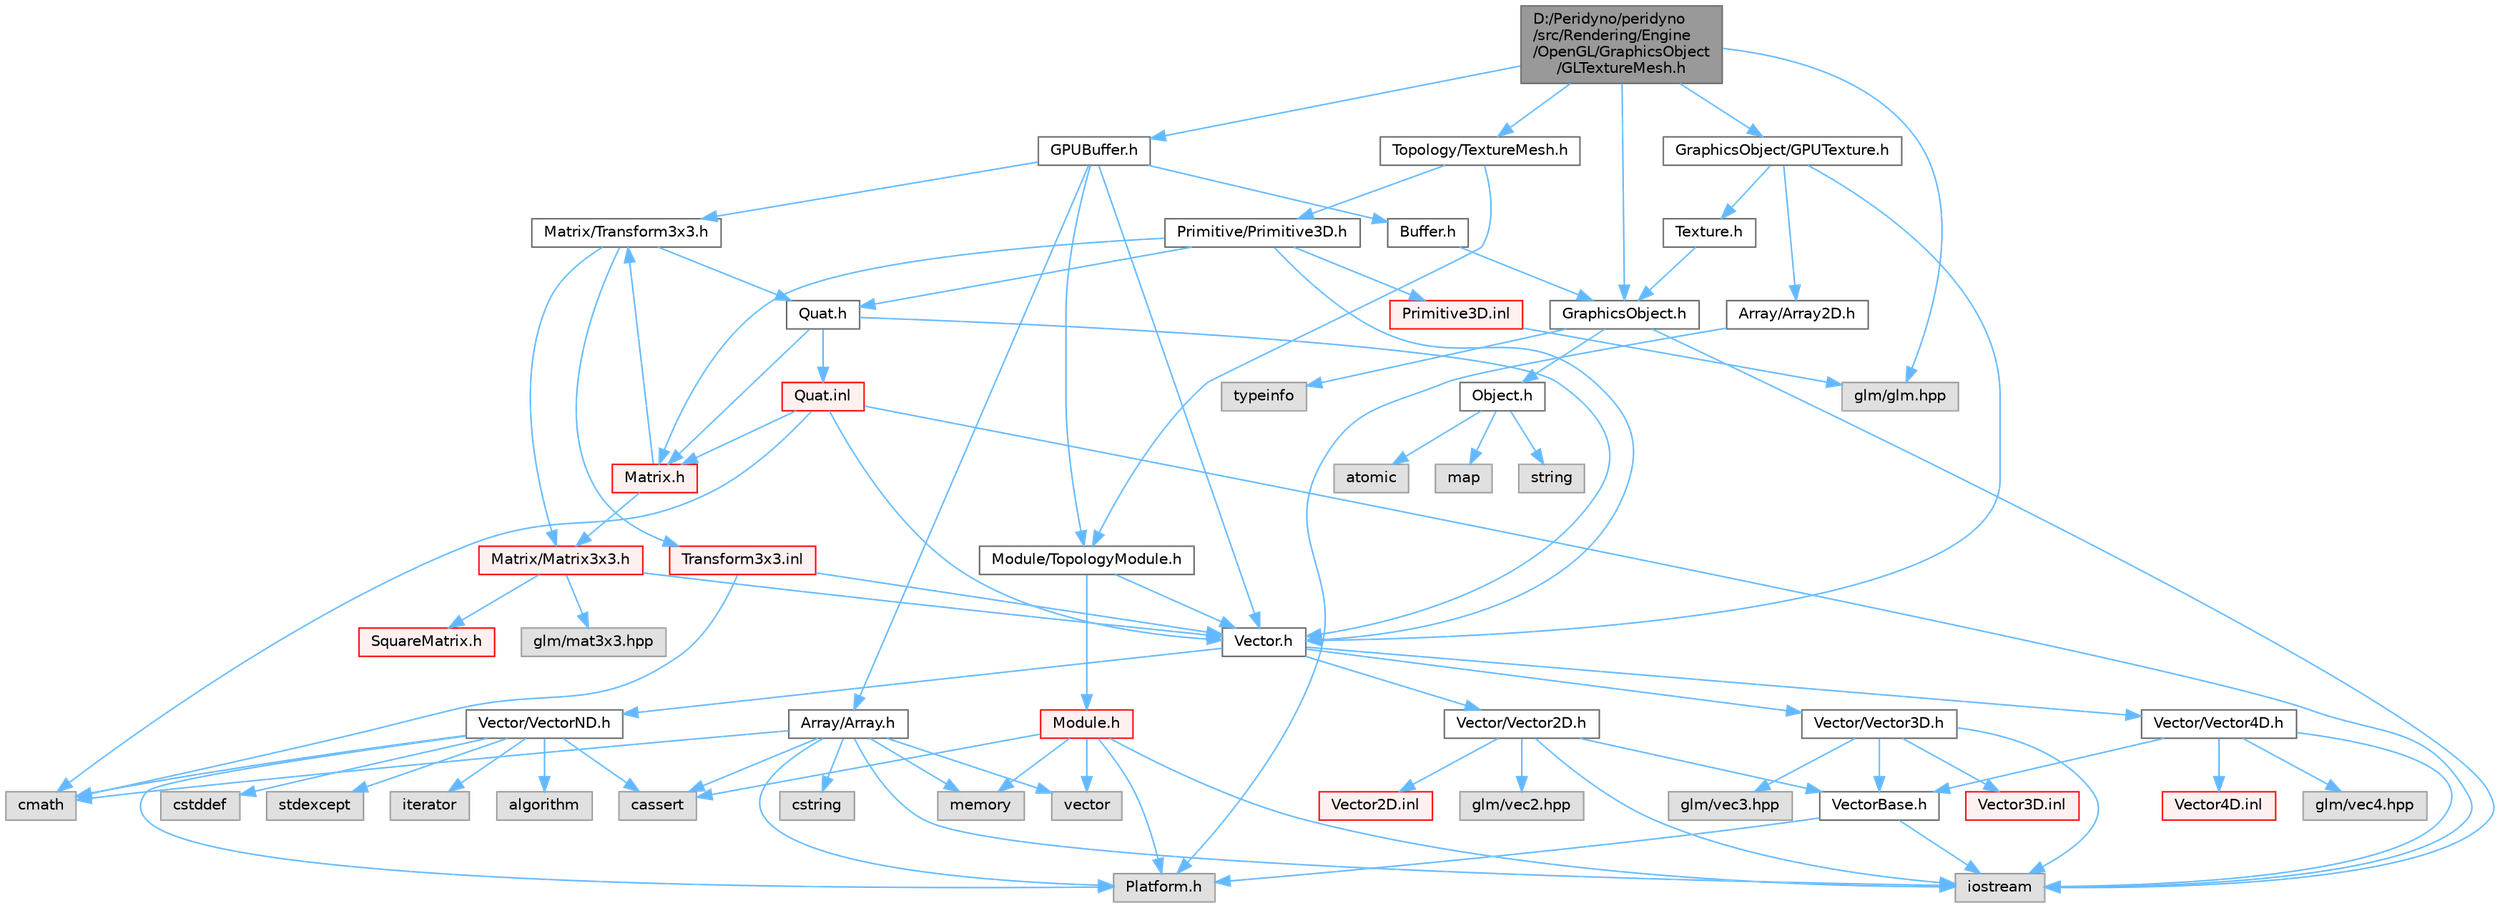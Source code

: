 digraph "D:/Peridyno/peridyno/src/Rendering/Engine/OpenGL/GraphicsObject/GLTextureMesh.h"
{
 // LATEX_PDF_SIZE
  bgcolor="transparent";
  edge [fontname=Helvetica,fontsize=10,labelfontname=Helvetica,labelfontsize=10];
  node [fontname=Helvetica,fontsize=10,shape=box,height=0.2,width=0.4];
  Node1 [id="Node000001",label="D:/Peridyno/peridyno\l/src/Rendering/Engine\l/OpenGL/GraphicsObject\l/GLTextureMesh.h",height=0.2,width=0.4,color="gray40", fillcolor="grey60", style="filled", fontcolor="black",tooltip=" "];
  Node1 -> Node2 [id="edge1_Node000001_Node000002",color="steelblue1",style="solid",tooltip=" "];
  Node2 [id="Node000002",label="GPUBuffer.h",height=0.2,width=0.4,color="grey40", fillcolor="white", style="filled",URL="$_g_p_u_buffer_8h.html",tooltip=" "];
  Node2 -> Node3 [id="edge2_Node000002_Node000003",color="steelblue1",style="solid",tooltip=" "];
  Node3 [id="Node000003",label="Buffer.h",height=0.2,width=0.4,color="grey40", fillcolor="white", style="filled",URL="$_buffer_8h.html",tooltip=" "];
  Node3 -> Node4 [id="edge3_Node000003_Node000004",color="steelblue1",style="solid",tooltip=" "];
  Node4 [id="Node000004",label="GraphicsObject.h",height=0.2,width=0.4,color="grey40", fillcolor="white", style="filled",URL="$_graphics_object_8h.html",tooltip=" "];
  Node4 -> Node5 [id="edge4_Node000004_Node000005",color="steelblue1",style="solid",tooltip=" "];
  Node5 [id="Node000005",label="typeinfo",height=0.2,width=0.4,color="grey60", fillcolor="#E0E0E0", style="filled",tooltip=" "];
  Node4 -> Node6 [id="edge5_Node000004_Node000006",color="steelblue1",style="solid",tooltip=" "];
  Node6 [id="Node000006",label="iostream",height=0.2,width=0.4,color="grey60", fillcolor="#E0E0E0", style="filled",tooltip=" "];
  Node4 -> Node7 [id="edge6_Node000004_Node000007",color="steelblue1",style="solid",tooltip=" "];
  Node7 [id="Node000007",label="Object.h",height=0.2,width=0.4,color="grey40", fillcolor="white", style="filled",URL="$_object_8h.html",tooltip=" "];
  Node7 -> Node8 [id="edge7_Node000007_Node000008",color="steelblue1",style="solid",tooltip=" "];
  Node8 [id="Node000008",label="string",height=0.2,width=0.4,color="grey60", fillcolor="#E0E0E0", style="filled",tooltip=" "];
  Node7 -> Node9 [id="edge8_Node000007_Node000009",color="steelblue1",style="solid",tooltip=" "];
  Node9 [id="Node000009",label="atomic",height=0.2,width=0.4,color="grey60", fillcolor="#E0E0E0", style="filled",tooltip=" "];
  Node7 -> Node10 [id="edge9_Node000007_Node000010",color="steelblue1",style="solid",tooltip=" "];
  Node10 [id="Node000010",label="map",height=0.2,width=0.4,color="grey60", fillcolor="#E0E0E0", style="filled",tooltip=" "];
  Node2 -> Node11 [id="edge10_Node000002_Node000011",color="steelblue1",style="solid",tooltip=" "];
  Node11 [id="Node000011",label="Array/Array.h",height=0.2,width=0.4,color="grey40", fillcolor="white", style="filled",URL="$_array_8h.html",tooltip=" "];
  Node11 -> Node12 [id="edge11_Node000011_Node000012",color="steelblue1",style="solid",tooltip=" "];
  Node12 [id="Node000012",label="Platform.h",height=0.2,width=0.4,color="grey60", fillcolor="#E0E0E0", style="filled",tooltip=" "];
  Node11 -> Node13 [id="edge12_Node000011_Node000013",color="steelblue1",style="solid",tooltip=" "];
  Node13 [id="Node000013",label="cassert",height=0.2,width=0.4,color="grey60", fillcolor="#E0E0E0", style="filled",tooltip=" "];
  Node11 -> Node14 [id="edge13_Node000011_Node000014",color="steelblue1",style="solid",tooltip=" "];
  Node14 [id="Node000014",label="vector",height=0.2,width=0.4,color="grey60", fillcolor="#E0E0E0", style="filled",tooltip=" "];
  Node11 -> Node6 [id="edge14_Node000011_Node000006",color="steelblue1",style="solid",tooltip=" "];
  Node11 -> Node15 [id="edge15_Node000011_Node000015",color="steelblue1",style="solid",tooltip=" "];
  Node15 [id="Node000015",label="cstring",height=0.2,width=0.4,color="grey60", fillcolor="#E0E0E0", style="filled",tooltip=" "];
  Node11 -> Node16 [id="edge16_Node000011_Node000016",color="steelblue1",style="solid",tooltip=" "];
  Node16 [id="Node000016",label="memory",height=0.2,width=0.4,color="grey60", fillcolor="#E0E0E0", style="filled",tooltip=" "];
  Node11 -> Node17 [id="edge17_Node000011_Node000017",color="steelblue1",style="solid",tooltip=" "];
  Node17 [id="Node000017",label="cmath",height=0.2,width=0.4,color="grey60", fillcolor="#E0E0E0", style="filled",tooltip=" "];
  Node2 -> Node18 [id="edge18_Node000002_Node000018",color="steelblue1",style="solid",tooltip=" "];
  Node18 [id="Node000018",label="Vector.h",height=0.2,width=0.4,color="grey40", fillcolor="white", style="filled",URL="$_vector_8h.html",tooltip=" "];
  Node18 -> Node19 [id="edge19_Node000018_Node000019",color="steelblue1",style="solid",tooltip=" "];
  Node19 [id="Node000019",label="Vector/Vector2D.h",height=0.2,width=0.4,color="grey40", fillcolor="white", style="filled",URL="$_vector2_d_8h.html",tooltip=" "];
  Node19 -> Node20 [id="edge20_Node000019_Node000020",color="steelblue1",style="solid",tooltip=" "];
  Node20 [id="Node000020",label="glm/vec2.hpp",height=0.2,width=0.4,color="grey60", fillcolor="#E0E0E0", style="filled",tooltip=" "];
  Node19 -> Node6 [id="edge21_Node000019_Node000006",color="steelblue1",style="solid",tooltip=" "];
  Node19 -> Node21 [id="edge22_Node000019_Node000021",color="steelblue1",style="solid",tooltip=" "];
  Node21 [id="Node000021",label="VectorBase.h",height=0.2,width=0.4,color="grey40", fillcolor="white", style="filled",URL="$_vector_base_8h.html",tooltip=" "];
  Node21 -> Node6 [id="edge23_Node000021_Node000006",color="steelblue1",style="solid",tooltip=" "];
  Node21 -> Node12 [id="edge24_Node000021_Node000012",color="steelblue1",style="solid",tooltip=" "];
  Node19 -> Node22 [id="edge25_Node000019_Node000022",color="steelblue1",style="solid",tooltip=" "];
  Node22 [id="Node000022",label="Vector2D.inl",height=0.2,width=0.4,color="red", fillcolor="#FFF0F0", style="filled",URL="$_vector2_d_8inl.html",tooltip=" "];
  Node18 -> Node25 [id="edge26_Node000018_Node000025",color="steelblue1",style="solid",tooltip=" "];
  Node25 [id="Node000025",label="Vector/Vector3D.h",height=0.2,width=0.4,color="grey40", fillcolor="white", style="filled",URL="$_vector3_d_8h.html",tooltip=" "];
  Node25 -> Node26 [id="edge27_Node000025_Node000026",color="steelblue1",style="solid",tooltip=" "];
  Node26 [id="Node000026",label="glm/vec3.hpp",height=0.2,width=0.4,color="grey60", fillcolor="#E0E0E0", style="filled",tooltip=" "];
  Node25 -> Node6 [id="edge28_Node000025_Node000006",color="steelblue1",style="solid",tooltip=" "];
  Node25 -> Node21 [id="edge29_Node000025_Node000021",color="steelblue1",style="solid",tooltip=" "];
  Node25 -> Node27 [id="edge30_Node000025_Node000027",color="steelblue1",style="solid",tooltip=" "];
  Node27 [id="Node000027",label="Vector3D.inl",height=0.2,width=0.4,color="red", fillcolor="#FFF0F0", style="filled",URL="$_vector3_d_8inl.html",tooltip=" "];
  Node18 -> Node28 [id="edge31_Node000018_Node000028",color="steelblue1",style="solid",tooltip=" "];
  Node28 [id="Node000028",label="Vector/Vector4D.h",height=0.2,width=0.4,color="grey40", fillcolor="white", style="filled",URL="$_vector4_d_8h.html",tooltip=" "];
  Node28 -> Node29 [id="edge32_Node000028_Node000029",color="steelblue1",style="solid",tooltip=" "];
  Node29 [id="Node000029",label="glm/vec4.hpp",height=0.2,width=0.4,color="grey60", fillcolor="#E0E0E0", style="filled",tooltip=" "];
  Node28 -> Node6 [id="edge33_Node000028_Node000006",color="steelblue1",style="solid",tooltip=" "];
  Node28 -> Node21 [id="edge34_Node000028_Node000021",color="steelblue1",style="solid",tooltip=" "];
  Node28 -> Node30 [id="edge35_Node000028_Node000030",color="steelblue1",style="solid",tooltip=" "];
  Node30 [id="Node000030",label="Vector4D.inl",height=0.2,width=0.4,color="red", fillcolor="#FFF0F0", style="filled",URL="$_vector4_d_8inl.html",tooltip=" "];
  Node18 -> Node31 [id="edge36_Node000018_Node000031",color="steelblue1",style="solid",tooltip=" "];
  Node31 [id="Node000031",label="Vector/VectorND.h",height=0.2,width=0.4,color="grey40", fillcolor="white", style="filled",URL="$_vector_n_d_8h.html",tooltip=" "];
  Node31 -> Node32 [id="edge37_Node000031_Node000032",color="steelblue1",style="solid",tooltip=" "];
  Node32 [id="Node000032",label="cstddef",height=0.2,width=0.4,color="grey60", fillcolor="#E0E0E0", style="filled",tooltip=" "];
  Node31 -> Node33 [id="edge38_Node000031_Node000033",color="steelblue1",style="solid",tooltip=" "];
  Node33 [id="Node000033",label="stdexcept",height=0.2,width=0.4,color="grey60", fillcolor="#E0E0E0", style="filled",tooltip=" "];
  Node31 -> Node34 [id="edge39_Node000031_Node000034",color="steelblue1",style="solid",tooltip=" "];
  Node34 [id="Node000034",label="iterator",height=0.2,width=0.4,color="grey60", fillcolor="#E0E0E0", style="filled",tooltip=" "];
  Node31 -> Node35 [id="edge40_Node000031_Node000035",color="steelblue1",style="solid",tooltip=" "];
  Node35 [id="Node000035",label="algorithm",height=0.2,width=0.4,color="grey60", fillcolor="#E0E0E0", style="filled",tooltip=" "];
  Node31 -> Node17 [id="edge41_Node000031_Node000017",color="steelblue1",style="solid",tooltip=" "];
  Node31 -> Node13 [id="edge42_Node000031_Node000013",color="steelblue1",style="solid",tooltip=" "];
  Node31 -> Node12 [id="edge43_Node000031_Node000012",color="steelblue1",style="solid",tooltip=" "];
  Node2 -> Node36 [id="edge44_Node000002_Node000036",color="steelblue1",style="solid",tooltip=" "];
  Node36 [id="Node000036",label="Matrix/Transform3x3.h",height=0.2,width=0.4,color="grey40", fillcolor="white", style="filled",URL="$_transform3x3_8h.html",tooltip=" "];
  Node36 -> Node37 [id="edge45_Node000036_Node000037",color="steelblue1",style="solid",tooltip=" "];
  Node37 [id="Node000037",label="Quat.h",height=0.2,width=0.4,color="grey40", fillcolor="white", style="filled",URL="$_quat_8h.html",tooltip="Implementation of quaternion."];
  Node37 -> Node18 [id="edge46_Node000037_Node000018",color="steelblue1",style="solid",tooltip=" "];
  Node37 -> Node38 [id="edge47_Node000037_Node000038",color="steelblue1",style="solid",tooltip=" "];
  Node38 [id="Node000038",label="Matrix.h",height=0.2,width=0.4,color="red", fillcolor="#FFF0F0", style="filled",URL="$_matrix_8h.html",tooltip=" "];
  Node38 -> Node44 [id="edge48_Node000038_Node000044",color="steelblue1",style="solid",tooltip=" "];
  Node44 [id="Node000044",label="Matrix/Matrix3x3.h",height=0.2,width=0.4,color="red", fillcolor="#FFF0F0", style="filled",URL="$_matrix3x3_8h.html",tooltip=" "];
  Node44 -> Node45 [id="edge49_Node000044_Node000045",color="steelblue1",style="solid",tooltip=" "];
  Node45 [id="Node000045",label="glm/mat3x3.hpp",height=0.2,width=0.4,color="grey60", fillcolor="#E0E0E0", style="filled",tooltip=" "];
  Node44 -> Node18 [id="edge50_Node000044_Node000018",color="steelblue1",style="solid",tooltip=" "];
  Node44 -> Node41 [id="edge51_Node000044_Node000041",color="steelblue1",style="solid",tooltip=" "];
  Node41 [id="Node000041",label="SquareMatrix.h",height=0.2,width=0.4,color="red", fillcolor="#FFF0F0", style="filled",URL="$_square_matrix_8h.html",tooltip=" "];
  Node38 -> Node36 [id="edge52_Node000038_Node000036",color="steelblue1",style="solid",tooltip=" "];
  Node37 -> Node50 [id="edge53_Node000037_Node000050",color="steelblue1",style="solid",tooltip=" "];
  Node50 [id="Node000050",label="Quat.inl",height=0.2,width=0.4,color="red", fillcolor="#FFF0F0", style="filled",URL="$_quat_8inl.html",tooltip=" "];
  Node50 -> Node17 [id="edge54_Node000050_Node000017",color="steelblue1",style="solid",tooltip=" "];
  Node50 -> Node6 [id="edge55_Node000050_Node000006",color="steelblue1",style="solid",tooltip=" "];
  Node50 -> Node18 [id="edge56_Node000050_Node000018",color="steelblue1",style="solid",tooltip=" "];
  Node50 -> Node38 [id="edge57_Node000050_Node000038",color="steelblue1",style="solid",tooltip=" "];
  Node36 -> Node44 [id="edge58_Node000036_Node000044",color="steelblue1",style="solid",tooltip=" "];
  Node36 -> Node52 [id="edge59_Node000036_Node000052",color="steelblue1",style="solid",tooltip=" "];
  Node52 [id="Node000052",label="Transform3x3.inl",height=0.2,width=0.4,color="red", fillcolor="#FFF0F0", style="filled",URL="$_transform3x3_8inl.html",tooltip=" "];
  Node52 -> Node17 [id="edge60_Node000052_Node000017",color="steelblue1",style="solid",tooltip=" "];
  Node52 -> Node18 [id="edge61_Node000052_Node000018",color="steelblue1",style="solid",tooltip=" "];
  Node2 -> Node53 [id="edge62_Node000002_Node000053",color="steelblue1",style="solid",tooltip=" "];
  Node53 [id="Node000053",label="Module/TopologyModule.h",height=0.2,width=0.4,color="grey40", fillcolor="white", style="filled",URL="$_topology_module_8h.html",tooltip=" "];
  Node53 -> Node18 [id="edge63_Node000053_Node000018",color="steelblue1",style="solid",tooltip=" "];
  Node53 -> Node54 [id="edge64_Node000053_Node000054",color="steelblue1",style="solid",tooltip=" "];
  Node54 [id="Node000054",label="Module.h",height=0.2,width=0.4,color="red", fillcolor="#FFF0F0", style="filled",URL="$_module_8h.html",tooltip=" "];
  Node54 -> Node12 [id="edge65_Node000054_Node000012",color="steelblue1",style="solid",tooltip=" "];
  Node54 -> Node16 [id="edge66_Node000054_Node000016",color="steelblue1",style="solid",tooltip=" "];
  Node54 -> Node14 [id="edge67_Node000054_Node000014",color="steelblue1",style="solid",tooltip=" "];
  Node54 -> Node13 [id="edge68_Node000054_Node000013",color="steelblue1",style="solid",tooltip=" "];
  Node54 -> Node6 [id="edge69_Node000054_Node000006",color="steelblue1",style="solid",tooltip=" "];
  Node1 -> Node4 [id="edge70_Node000001_Node000004",color="steelblue1",style="solid",tooltip=" "];
  Node1 -> Node91 [id="edge71_Node000001_Node000091",color="steelblue1",style="solid",tooltip=" "];
  Node91 [id="Node000091",label="GraphicsObject/GPUTexture.h",height=0.2,width=0.4,color="grey40", fillcolor="white", style="filled",URL="$_g_p_u_texture_8h.html",tooltip=" "];
  Node91 -> Node92 [id="edge72_Node000091_Node000092",color="steelblue1",style="solid",tooltip=" "];
  Node92 [id="Node000092",label="Texture.h",height=0.2,width=0.4,color="grey40", fillcolor="white", style="filled",URL="$_texture_8h.html",tooltip=" "];
  Node92 -> Node4 [id="edge73_Node000092_Node000004",color="steelblue1",style="solid",tooltip=" "];
  Node91 -> Node18 [id="edge74_Node000091_Node000018",color="steelblue1",style="solid",tooltip=" "];
  Node91 -> Node78 [id="edge75_Node000091_Node000078",color="steelblue1",style="solid",tooltip=" "];
  Node78 [id="Node000078",label="Array/Array2D.h",height=0.2,width=0.4,color="grey40", fillcolor="white", style="filled",URL="$_array2_d_8h.html",tooltip=" "];
  Node78 -> Node12 [id="edge76_Node000078_Node000012",color="steelblue1",style="solid",tooltip=" "];
  Node1 -> Node93 [id="edge77_Node000001_Node000093",color="steelblue1",style="solid",tooltip=" "];
  Node93 [id="Node000093",label="Topology/TextureMesh.h",height=0.2,width=0.4,color="grey40", fillcolor="white", style="filled",URL="$_texture_mesh_8h.html",tooltip=" "];
  Node93 -> Node53 [id="edge78_Node000093_Node000053",color="steelblue1",style="solid",tooltip=" "];
  Node93 -> Node94 [id="edge79_Node000093_Node000094",color="steelblue1",style="solid",tooltip=" "];
  Node94 [id="Node000094",label="Primitive/Primitive3D.h",height=0.2,width=0.4,color="grey40", fillcolor="white", style="filled",URL="$_primitive3_d_8h.html",tooltip=" "];
  Node94 -> Node18 [id="edge80_Node000094_Node000018",color="steelblue1",style="solid",tooltip=" "];
  Node94 -> Node38 [id="edge81_Node000094_Node000038",color="steelblue1",style="solid",tooltip=" "];
  Node94 -> Node37 [id="edge82_Node000094_Node000037",color="steelblue1",style="solid",tooltip=" "];
  Node94 -> Node95 [id="edge83_Node000094_Node000095",color="steelblue1",style="solid",tooltip=" "];
  Node95 [id="Node000095",label="Primitive3D.inl",height=0.2,width=0.4,color="red", fillcolor="#FFF0F0", style="filled",URL="$_primitive3_d_8inl.html",tooltip=" "];
  Node95 -> Node85 [id="edge84_Node000095_Node000085",color="steelblue1",style="solid",tooltip=" "];
  Node85 [id="Node000085",label="glm/glm.hpp",height=0.2,width=0.4,color="grey60", fillcolor="#E0E0E0", style="filled",tooltip=" "];
  Node1 -> Node85 [id="edge85_Node000001_Node000085",color="steelblue1",style="solid",tooltip=" "];
}
